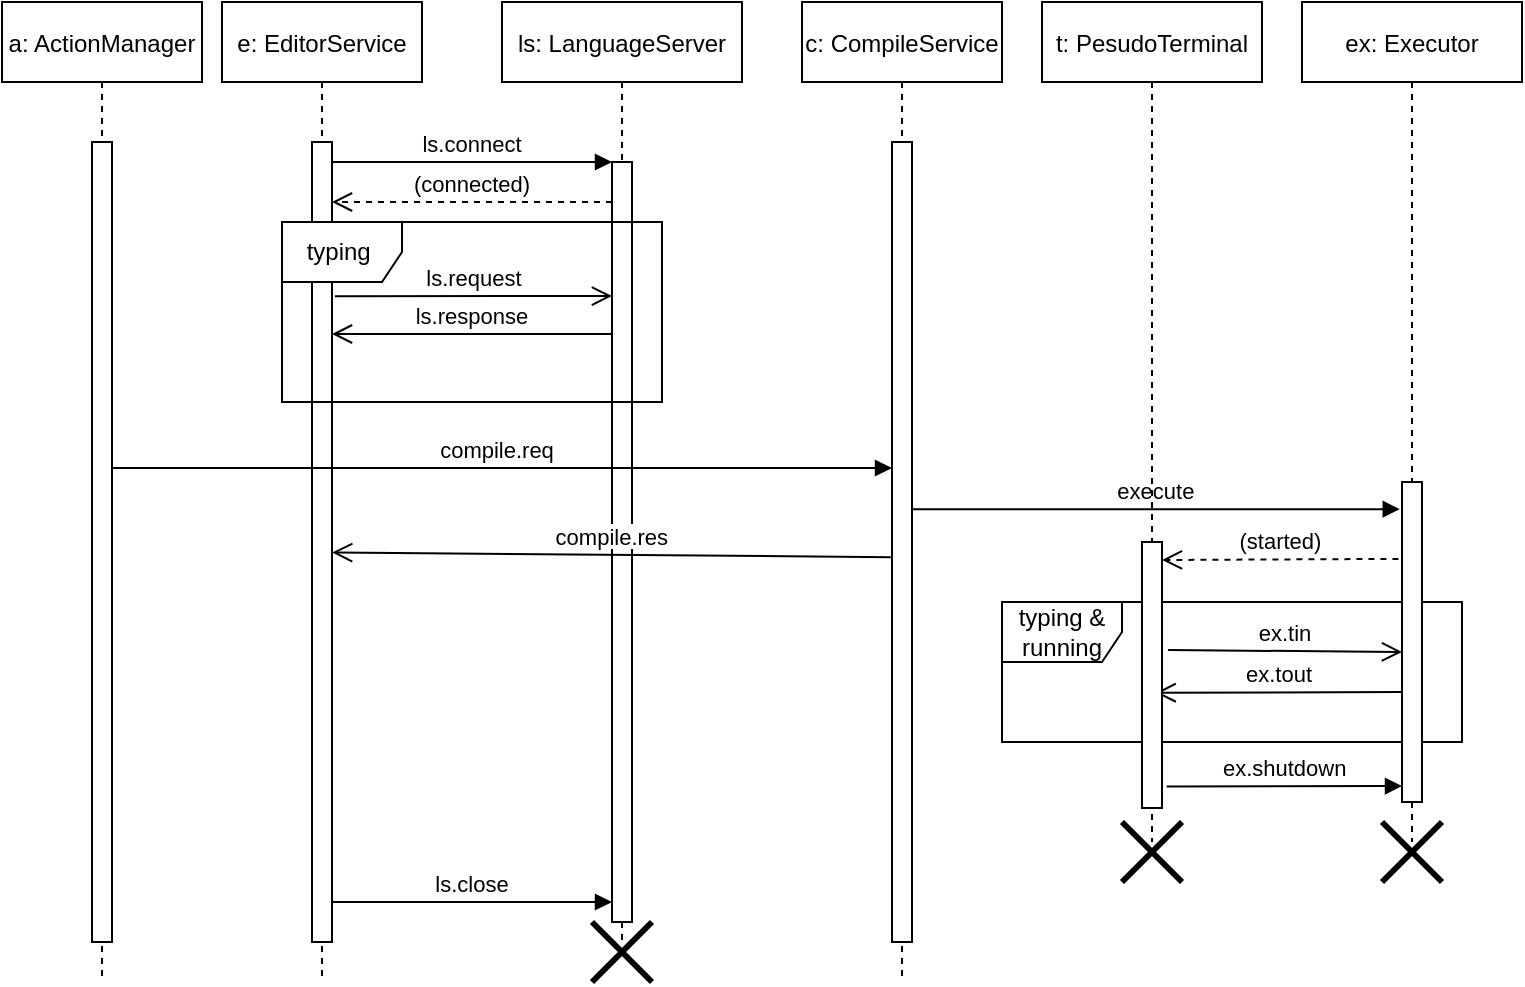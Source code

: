 <mxfile version="15.7.3" type="github">
  <diagram id="cL9YQd3oCmJgqj40d6N3" name="Page-1">
    <mxGraphModel dx="834" dy="501" grid="1" gridSize="10" guides="1" tooltips="1" connect="1" arrows="1" fold="1" page="1" pageScale="1" pageWidth="827" pageHeight="1169" math="0" shadow="0">
      <root>
        <mxCell id="0" />
        <mxCell id="1" parent="0" />
        <mxCell id="Q6l0242K_sRa5HmraDpO-1" value="e: EditorService" style="shape=umlLifeline;perimeter=lifelinePerimeter;container=1;collapsible=0;recursiveResize=0;rounded=0;shadow=0;strokeWidth=1;" vertex="1" parent="1">
          <mxGeometry x="120" y="80" width="100" height="490" as="geometry" />
        </mxCell>
        <mxCell id="Q6l0242K_sRa5HmraDpO-2" value="" style="points=[];perimeter=orthogonalPerimeter;rounded=0;shadow=0;strokeWidth=1;" vertex="1" parent="Q6l0242K_sRa5HmraDpO-1">
          <mxGeometry x="45" y="70" width="10" height="400" as="geometry" />
        </mxCell>
        <mxCell id="Q6l0242K_sRa5HmraDpO-3" value="ls: LanguageServer" style="shape=umlLifeline;perimeter=lifelinePerimeter;container=1;collapsible=0;recursiveResize=0;rounded=0;shadow=0;strokeWidth=1;" vertex="1" parent="1">
          <mxGeometry x="260" y="80" width="120" height="470" as="geometry" />
        </mxCell>
        <mxCell id="Q6l0242K_sRa5HmraDpO-4" value="" style="points=[];perimeter=orthogonalPerimeter;rounded=0;shadow=0;strokeWidth=1;" vertex="1" parent="Q6l0242K_sRa5HmraDpO-3">
          <mxGeometry x="55" y="80" width="10" height="380" as="geometry" />
        </mxCell>
        <mxCell id="Q6l0242K_sRa5HmraDpO-5" value="(connected)" style="verticalAlign=bottom;endArrow=open;dashed=1;endSize=8;exitX=0;exitY=0.95;shadow=0;strokeWidth=1;" edge="1" parent="Q6l0242K_sRa5HmraDpO-3">
          <mxGeometry relative="1" as="geometry">
            <mxPoint x="-85" y="100.0" as="targetPoint" />
            <mxPoint x="55" y="100.0" as="sourcePoint" />
          </mxGeometry>
        </mxCell>
        <mxCell id="Q6l0242K_sRa5HmraDpO-6" value="ls.close" style="verticalAlign=bottom;endArrow=block;entryX=0;entryY=0;shadow=0;strokeWidth=1;" edge="1" parent="Q6l0242K_sRa5HmraDpO-3">
          <mxGeometry relative="1" as="geometry">
            <mxPoint x="-85" y="450.0" as="sourcePoint" />
            <mxPoint x="55" y="450.0" as="targetPoint" />
          </mxGeometry>
        </mxCell>
        <mxCell id="Q6l0242K_sRa5HmraDpO-7" value="" style="shape=umlDestroy;whiteSpace=wrap;html=1;strokeWidth=3;" vertex="1" parent="Q6l0242K_sRa5HmraDpO-3">
          <mxGeometry x="45" y="460" width="30" height="30" as="geometry" />
        </mxCell>
        <mxCell id="Q6l0242K_sRa5HmraDpO-8" value="typing&amp;nbsp;" style="shape=umlFrame;whiteSpace=wrap;html=1;" vertex="1" parent="Q6l0242K_sRa5HmraDpO-3">
          <mxGeometry x="-110" y="110" width="190" height="90" as="geometry" />
        </mxCell>
        <mxCell id="Q6l0242K_sRa5HmraDpO-9" value="ls.response" style="verticalAlign=bottom;endArrow=open;endSize=8;exitX=0;exitY=0.95;shadow=0;strokeWidth=1;" edge="1" parent="1">
          <mxGeometry relative="1" as="geometry">
            <mxPoint x="175" y="246.0" as="targetPoint" />
            <mxPoint x="315" y="246.0" as="sourcePoint" />
          </mxGeometry>
        </mxCell>
        <mxCell id="Q6l0242K_sRa5HmraDpO-10" value="ls.connect" style="verticalAlign=bottom;endArrow=block;entryX=0;entryY=0;shadow=0;strokeWidth=1;" edge="1" parent="1" source="Q6l0242K_sRa5HmraDpO-2" target="Q6l0242K_sRa5HmraDpO-4">
          <mxGeometry relative="1" as="geometry">
            <mxPoint x="275" y="160" as="sourcePoint" />
          </mxGeometry>
        </mxCell>
        <mxCell id="Q6l0242K_sRa5HmraDpO-11" value="ls.request" style="verticalAlign=bottom;endArrow=open;endSize=8;shadow=0;strokeWidth=1;exitX=1.148;exitY=0.469;exitDx=0;exitDy=0;exitPerimeter=0;" edge="1" parent="1">
          <mxGeometry relative="1" as="geometry">
            <mxPoint x="315" y="227.0" as="targetPoint" />
            <mxPoint x="176.48" y="227.11" as="sourcePoint" />
          </mxGeometry>
        </mxCell>
        <mxCell id="Q6l0242K_sRa5HmraDpO-12" value="c: CompileService" style="shape=umlLifeline;perimeter=lifelinePerimeter;container=1;collapsible=0;recursiveResize=0;rounded=0;shadow=0;strokeWidth=1;" vertex="1" parent="1">
          <mxGeometry x="410" y="80" width="100" height="490" as="geometry" />
        </mxCell>
        <mxCell id="Q6l0242K_sRa5HmraDpO-13" value="" style="points=[];perimeter=orthogonalPerimeter;rounded=0;shadow=0;strokeWidth=1;" vertex="1" parent="Q6l0242K_sRa5HmraDpO-12">
          <mxGeometry x="45" y="70" width="10" height="400" as="geometry" />
        </mxCell>
        <mxCell id="Q6l0242K_sRa5HmraDpO-14" value="compile.req" style="verticalAlign=bottom;startArrow=none;endArrow=block;startSize=8;shadow=0;strokeWidth=1;startFill=0;" edge="1" parent="Q6l0242K_sRa5HmraDpO-12" source="Q6l0242K_sRa5HmraDpO-32">
          <mxGeometry relative="1" as="geometry">
            <mxPoint x="-340" y="230" as="sourcePoint" />
            <mxPoint x="45" y="233" as="targetPoint" />
          </mxGeometry>
        </mxCell>
        <mxCell id="Q6l0242K_sRa5HmraDpO-15" value="ex: Executor" style="shape=umlLifeline;perimeter=lifelinePerimeter;container=1;collapsible=0;recursiveResize=0;rounded=0;shadow=0;strokeWidth=1;" vertex="1" parent="1">
          <mxGeometry x="660" y="80" width="110" height="420" as="geometry" />
        </mxCell>
        <mxCell id="Q6l0242K_sRa5HmraDpO-18" value="typing &amp;amp; running" style="shape=umlFrame;whiteSpace=wrap;html=1;" vertex="1" parent="Q6l0242K_sRa5HmraDpO-15">
          <mxGeometry x="-150" y="300" width="230" height="70" as="geometry" />
        </mxCell>
        <mxCell id="Q6l0242K_sRa5HmraDpO-16" value="" style="points=[];perimeter=orthogonalPerimeter;rounded=0;shadow=0;strokeWidth=1;" vertex="1" parent="Q6l0242K_sRa5HmraDpO-15">
          <mxGeometry x="50" y="240" width="10" height="160" as="geometry" />
        </mxCell>
        <mxCell id="Q6l0242K_sRa5HmraDpO-17" value="" style="shape=umlDestroy;whiteSpace=wrap;html=1;strokeWidth=3;" vertex="1" parent="Q6l0242K_sRa5HmraDpO-15">
          <mxGeometry x="40" y="410" width="30" height="30" as="geometry" />
        </mxCell>
        <mxCell id="Q6l0242K_sRa5HmraDpO-22" value="ex.tin" style="verticalAlign=bottom;endArrow=open;endSize=8;shadow=0;strokeWidth=1;exitX=1.303;exitY=0.406;exitDx=0;exitDy=0;exitPerimeter=0;" edge="1" parent="Q6l0242K_sRa5HmraDpO-15" source="Q6l0242K_sRa5HmraDpO-25">
          <mxGeometry relative="1" as="geometry">
            <mxPoint x="50" y="325" as="targetPoint" />
            <mxPoint x="-65" y="325" as="sourcePoint" />
          </mxGeometry>
        </mxCell>
        <mxCell id="Q6l0242K_sRa5HmraDpO-21" value="ex.tout" style="verticalAlign=bottom;endArrow=open;endSize=8;shadow=0;strokeWidth=1;entryX=1.183;entryY=0.726;entryDx=0;entryDy=0;entryPerimeter=0;" edge="1" parent="Q6l0242K_sRa5HmraDpO-15">
          <mxGeometry relative="1" as="geometry">
            <mxPoint x="-73.17" y="345.4" as="targetPoint" />
            <mxPoint x="50" y="345" as="sourcePoint" />
          </mxGeometry>
        </mxCell>
        <mxCell id="Q6l0242K_sRa5HmraDpO-29" value="(started)" style="verticalAlign=bottom;endArrow=open;dashed=1;endSize=8;shadow=0;strokeWidth=1;entryX=1.148;entryY=0.404;entryDx=0;entryDy=0;entryPerimeter=0;exitX=-0.179;exitY=0.184;exitDx=0;exitDy=0;exitPerimeter=0;" edge="1" parent="Q6l0242K_sRa5HmraDpO-15">
          <mxGeometry relative="1" as="geometry">
            <mxPoint x="-70.0" y="279" as="targetPoint" />
            <mxPoint x="48.21" y="278.44" as="sourcePoint" />
          </mxGeometry>
        </mxCell>
        <mxCell id="Q6l0242K_sRa5HmraDpO-19" value="execute" style="verticalAlign=bottom;endArrow=block;shadow=0;strokeWidth=1;entryX=-0.11;entryY=0.085;entryDx=0;entryDy=0;entryPerimeter=0;exitX=1.045;exitY=0.459;exitDx=0;exitDy=0;exitPerimeter=0;" edge="1" parent="1" source="Q6l0242K_sRa5HmraDpO-13" target="Q6l0242K_sRa5HmraDpO-16">
          <mxGeometry relative="1" as="geometry">
            <mxPoint x="470" y="334" as="sourcePoint" />
            <mxPoint x="600" y="334" as="targetPoint" />
          </mxGeometry>
        </mxCell>
        <mxCell id="Q6l0242K_sRa5HmraDpO-20" value="compile.res" style="verticalAlign=bottom;endArrow=open;endSize=8;shadow=0;strokeWidth=1;entryX=1.01;entryY=0.513;entryDx=0;entryDy=0;entryPerimeter=0;exitX=-0.059;exitY=0.519;exitDx=0;exitDy=0;exitPerimeter=0;" edge="1" parent="1" source="Q6l0242K_sRa5HmraDpO-13" target="Q6l0242K_sRa5HmraDpO-2">
          <mxGeometry relative="1" as="geometry">
            <mxPoint x="180" y="356" as="targetPoint" />
            <mxPoint x="450" y="355" as="sourcePoint" />
          </mxGeometry>
        </mxCell>
        <mxCell id="Q6l0242K_sRa5HmraDpO-23" value="ex.shutdown" style="verticalAlign=bottom;startArrow=none;endArrow=block;startSize=8;shadow=0;strokeWidth=1;startFill=0;exitX=1.234;exitY=0.919;exitDx=0;exitDy=0;exitPerimeter=0;" edge="1" parent="1" source="Q6l0242K_sRa5HmraDpO-25">
          <mxGeometry relative="1" as="geometry">
            <mxPoint x="180" y="470" as="sourcePoint" />
            <mxPoint x="710" y="472" as="targetPoint" />
          </mxGeometry>
        </mxCell>
        <mxCell id="Q6l0242K_sRa5HmraDpO-24" value="t: PesudoTerminal" style="shape=umlLifeline;perimeter=lifelinePerimeter;container=1;collapsible=0;recursiveResize=0;rounded=0;shadow=0;strokeWidth=1;" vertex="1" parent="1">
          <mxGeometry x="530" y="80" width="110" height="420" as="geometry" />
        </mxCell>
        <mxCell id="Q6l0242K_sRa5HmraDpO-25" value="" style="points=[];perimeter=orthogonalPerimeter;rounded=0;shadow=0;strokeWidth=1;" vertex="1" parent="Q6l0242K_sRa5HmraDpO-24">
          <mxGeometry x="50" y="270" width="10" height="133" as="geometry" />
        </mxCell>
        <mxCell id="Q6l0242K_sRa5HmraDpO-26" value="" style="shape=umlDestroy;whiteSpace=wrap;html=1;strokeWidth=3;" vertex="1" parent="Q6l0242K_sRa5HmraDpO-24">
          <mxGeometry x="40" y="410" width="30" height="30" as="geometry" />
        </mxCell>
        <mxCell id="Q6l0242K_sRa5HmraDpO-32" value="a: ActionManager" style="shape=umlLifeline;perimeter=lifelinePerimeter;container=1;collapsible=0;recursiveResize=0;rounded=0;shadow=0;strokeWidth=1;" vertex="1" parent="1">
          <mxGeometry x="10" y="80" width="100" height="490" as="geometry" />
        </mxCell>
        <mxCell id="Q6l0242K_sRa5HmraDpO-33" value="" style="points=[];perimeter=orthogonalPerimeter;rounded=0;shadow=0;strokeWidth=1;" vertex="1" parent="Q6l0242K_sRa5HmraDpO-32">
          <mxGeometry x="45" y="70" width="10" height="400" as="geometry" />
        </mxCell>
      </root>
    </mxGraphModel>
  </diagram>
</mxfile>
